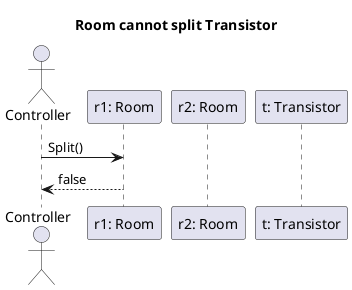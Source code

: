 @startuml room_cannot_split_transistor
title Room cannot split Transistor

actor Controller
participant "r1: Room" as r1
participant "r2: Room" as r2
participant "t: Transistor" as t

Controller -> r1 : Split()
r1 --> Controller : false
@enduml
